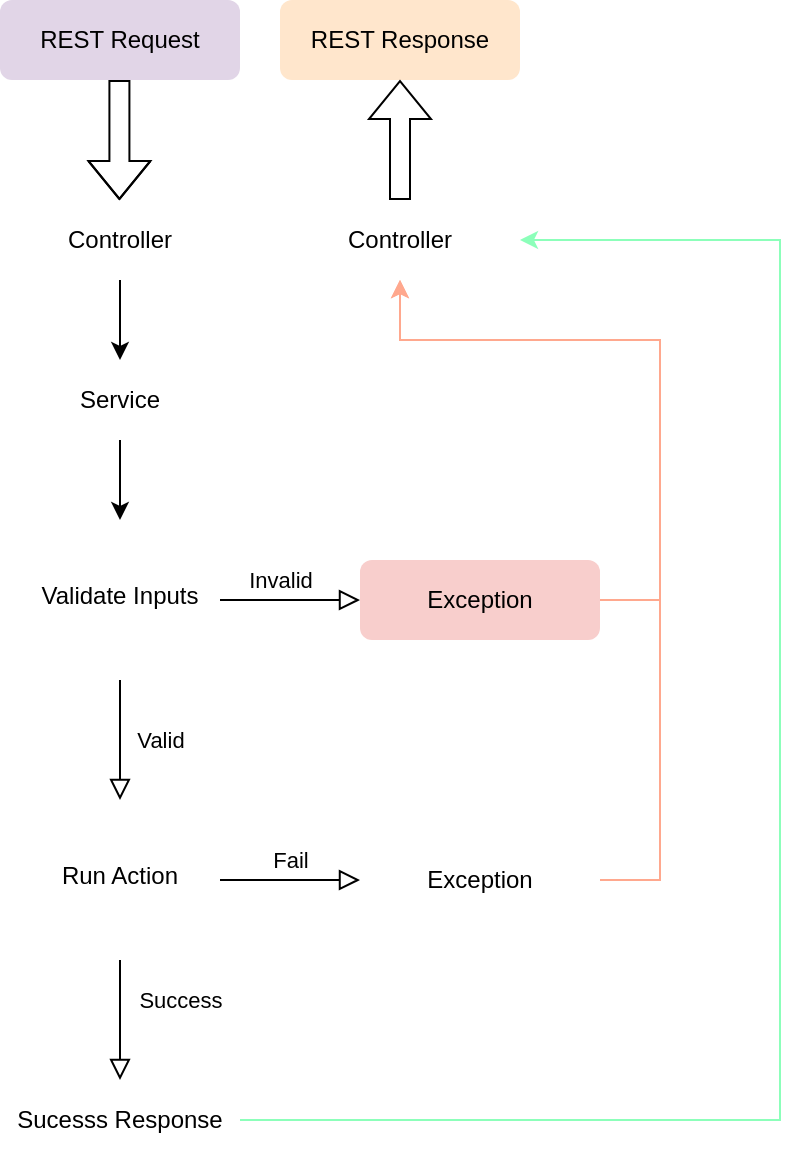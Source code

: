 <mxfile version="26.1.1">
  <diagram id="C5RBs43oDa-KdzZeNtuy" name="Page-1">
    <mxGraphModel dx="1688" dy="1880" grid="1" gridSize="10" guides="1" tooltips="1" connect="1" arrows="1" fold="1" page="1" pageScale="1" pageWidth="827" pageHeight="1169" math="0" shadow="0">
      <root>
        <mxCell id="WIyWlLk6GJQsqaUBKTNV-0" />
        <mxCell id="WIyWlLk6GJQsqaUBKTNV-1" parent="WIyWlLk6GJQsqaUBKTNV-0" />
        <mxCell id="WIyWlLk6GJQsqaUBKTNV-3" value="REST Request" style="rounded=1;whiteSpace=wrap;html=1;fontSize=12;glass=0;strokeWidth=1;shadow=0;fillColor=light-dark(#E1D5E7,#222222);strokeColor=none;fontColor=light-dark(#000000,#D7D7D9);" parent="WIyWlLk6GJQsqaUBKTNV-1" vertex="1">
          <mxGeometry x="100" y="-770" width="120" height="40" as="geometry" />
        </mxCell>
        <mxCell id="WIyWlLk6GJQsqaUBKTNV-4" value="Valid" style="rounded=0;html=1;jettySize=auto;orthogonalLoop=1;fontSize=11;endArrow=block;endFill=0;endSize=8;strokeWidth=1;shadow=0;labelBackgroundColor=none;edgeStyle=orthogonalEdgeStyle;fontColor=light-dark(#000000,#D7D7D9);" parent="WIyWlLk6GJQsqaUBKTNV-1" source="WIyWlLk6GJQsqaUBKTNV-6" target="WIyWlLk6GJQsqaUBKTNV-10" edge="1">
          <mxGeometry y="20" relative="1" as="geometry">
            <mxPoint as="offset" />
          </mxGeometry>
        </mxCell>
        <mxCell id="WIyWlLk6GJQsqaUBKTNV-5" value="Invalid" style="edgeStyle=orthogonalEdgeStyle;rounded=0;html=1;jettySize=auto;orthogonalLoop=1;fontSize=11;endArrow=block;endFill=0;endSize=8;strokeWidth=1;shadow=0;labelBackgroundColor=none;flowAnimation=0;fontColor=light-dark(#000000,#D7D7D9);" parent="WIyWlLk6GJQsqaUBKTNV-1" source="WIyWlLk6GJQsqaUBKTNV-6" target="WIyWlLk6GJQsqaUBKTNV-7" edge="1">
          <mxGeometry x="-0.143" y="10" relative="1" as="geometry">
            <mxPoint as="offset" />
          </mxGeometry>
        </mxCell>
        <mxCell id="WIyWlLk6GJQsqaUBKTNV-6" value="Validate Inputs" style="rhombus;whiteSpace=wrap;html=1;shadow=0;fontFamily=Helvetica;fontSize=12;align=center;strokeWidth=1;spacing=6;spacingTop=-4;strokeColor=none;fillColor=light-dark(#FFFFFF,#222222);fontColor=light-dark(#000000,#D7D7D9);" parent="WIyWlLk6GJQsqaUBKTNV-1" vertex="1">
          <mxGeometry x="110" y="-510" width="100" height="80" as="geometry" />
        </mxCell>
        <mxCell id="WIyWlLk6GJQsqaUBKTNV-7" value="Exception" style="rounded=1;whiteSpace=wrap;html=1;fontSize=12;glass=0;strokeWidth=1;shadow=0;fillColor=light-dark(#F8CECC,#3B1C18);strokeColor=none;fontColor=light-dark(#000000,#D7D7D9);" parent="WIyWlLk6GJQsqaUBKTNV-1" vertex="1">
          <mxGeometry x="280" y="-490" width="120" height="40" as="geometry" />
        </mxCell>
        <mxCell id="WIyWlLk6GJQsqaUBKTNV-8" value="Success" style="rounded=0;html=1;jettySize=auto;orthogonalLoop=1;fontSize=11;endArrow=block;endFill=0;endSize=8;strokeWidth=1;shadow=0;labelBackgroundColor=none;edgeStyle=orthogonalEdgeStyle;fontColor=light-dark(#000000,#D7D7D9);" parent="WIyWlLk6GJQsqaUBKTNV-1" source="WIyWlLk6GJQsqaUBKTNV-10" target="WIyWlLk6GJQsqaUBKTNV-11" edge="1">
          <mxGeometry x="-0.333" y="30" relative="1" as="geometry">
            <mxPoint as="offset" />
          </mxGeometry>
        </mxCell>
        <mxCell id="WIyWlLk6GJQsqaUBKTNV-9" value="Fail" style="edgeStyle=orthogonalEdgeStyle;rounded=0;html=1;jettySize=auto;orthogonalLoop=1;fontSize=11;endArrow=block;endFill=0;endSize=8;strokeWidth=1;shadow=0;labelBackgroundColor=none;fontColor=light-dark(#000000,#D7D7D9);" parent="WIyWlLk6GJQsqaUBKTNV-1" source="WIyWlLk6GJQsqaUBKTNV-10" target="WIyWlLk6GJQsqaUBKTNV-12" edge="1">
          <mxGeometry y="10" relative="1" as="geometry">
            <mxPoint as="offset" />
          </mxGeometry>
        </mxCell>
        <mxCell id="WIyWlLk6GJQsqaUBKTNV-10" value="Run Action" style="rhombus;whiteSpace=wrap;html=1;shadow=0;fontFamily=Helvetica;fontSize=12;align=center;strokeWidth=1;spacing=6;spacingTop=-4;strokeColor=none;fillColor=light-dark(#FFFFFF,#222222);fontColor=light-dark(#000000,#D7D7D9);" parent="WIyWlLk6GJQsqaUBKTNV-1" vertex="1">
          <mxGeometry x="110" y="-370" width="100" height="80" as="geometry" />
        </mxCell>
        <mxCell id="WIyWlLk6GJQsqaUBKTNV-11" value="Sucesss Response" style="rounded=1;whiteSpace=wrap;html=1;fontSize=12;glass=0;strokeWidth=1;shadow=0;fillColor=light-dark(#FFFFFF,#255230);strokeColor=none;fontColor=light-dark(#000000,#D7D7D9);" parent="WIyWlLk6GJQsqaUBKTNV-1" vertex="1">
          <mxGeometry x="100" y="-230" width="120" height="40" as="geometry" />
        </mxCell>
        <mxCell id="WIyWlLk6GJQsqaUBKTNV-12" value="Exception" style="rounded=1;whiteSpace=wrap;html=1;fontSize=12;glass=0;strokeWidth=1;shadow=0;fillColor=light-dark(#FFFFFF,#3B1C18);strokeColor=none;fontColor=light-dark(#000000,#D7D7D9);" parent="WIyWlLk6GJQsqaUBKTNV-1" vertex="1">
          <mxGeometry x="280" y="-350" width="120" height="40" as="geometry" />
        </mxCell>
        <mxCell id="CyKG06E42FLwpxowwxsm-4" value="Controller" style="rounded=1;whiteSpace=wrap;html=1;fontSize=12;glass=0;strokeWidth=1;shadow=0;strokeColor=none;fillColor=light-dark(#FFFFFF,#222222);fontColor=light-dark(#000000,#D7D7D9);" parent="WIyWlLk6GJQsqaUBKTNV-1" vertex="1">
          <mxGeometry x="100" y="-670" width="120" height="40" as="geometry" />
        </mxCell>
        <mxCell id="CyKG06E42FLwpxowwxsm-5" value="REST Response" style="rounded=1;whiteSpace=wrap;html=1;fillColor=light-dark(#FFE6CC,#222222);strokeColor=none;fontColor=light-dark(#000000,#D7D7D9);" parent="WIyWlLk6GJQsqaUBKTNV-1" vertex="1">
          <mxGeometry x="240" y="-770" width="120" height="40" as="geometry" />
        </mxCell>
        <mxCell id="CyKG06E42FLwpxowwxsm-7" value="" style="shape=flexArrow;endArrow=classic;html=1;rounded=0;fontColor=light-dark(#000000,#D7D7D9);" parent="WIyWlLk6GJQsqaUBKTNV-1" edge="1">
          <mxGeometry width="50" height="50" relative="1" as="geometry">
            <mxPoint x="159.71" y="-730" as="sourcePoint" />
            <mxPoint x="159.71" y="-670" as="targetPoint" />
            <Array as="points">
              <mxPoint x="159.71" y="-630" />
            </Array>
          </mxGeometry>
        </mxCell>
        <mxCell id="CyKG06E42FLwpxowwxsm-9" value="" style="shape=flexArrow;endArrow=classic;html=1;rounded=0;entryX=0.75;entryY=1;entryDx=0;entryDy=0;fontColor=light-dark(#000000,#D7D7D9);" parent="WIyWlLk6GJQsqaUBKTNV-1" edge="1">
          <mxGeometry width="50" height="50" relative="1" as="geometry">
            <mxPoint x="300" y="-670" as="sourcePoint" />
            <mxPoint x="300" y="-730" as="targetPoint" />
          </mxGeometry>
        </mxCell>
        <mxCell id="CyKG06E42FLwpxowwxsm-11" value="Service" style="rounded=1;whiteSpace=wrap;html=1;fontSize=12;glass=0;strokeWidth=1;shadow=0;strokeColor=none;fillColor=light-dark(#FFFFFF,#222222);fontColor=light-dark(#000000,#D7D7D9);" parent="WIyWlLk6GJQsqaUBKTNV-1" vertex="1">
          <mxGeometry x="100" y="-590" width="120" height="40" as="geometry" />
        </mxCell>
        <mxCell id="CyKG06E42FLwpxowwxsm-12" value="" style="endArrow=classic;html=1;rounded=0;entryX=0.5;entryY=0;entryDx=0;entryDy=0;exitX=0.5;exitY=1;exitDx=0;exitDy=0;fontColor=light-dark(#000000,#D7D7D9);labelBackgroundColor=none;" parent="WIyWlLk6GJQsqaUBKTNV-1" source="CyKG06E42FLwpxowwxsm-4" target="CyKG06E42FLwpxowwxsm-11" edge="1">
          <mxGeometry width="50" height="50" relative="1" as="geometry">
            <mxPoint x="200" y="-450" as="sourcePoint" />
            <mxPoint x="250" y="-500" as="targetPoint" />
          </mxGeometry>
        </mxCell>
        <mxCell id="CyKG06E42FLwpxowwxsm-13" value="" style="endArrow=classic;html=1;rounded=0;exitX=0.5;exitY=1;exitDx=0;exitDy=0;fontColor=light-dark(#000000,#D7D7D9);" parent="WIyWlLk6GJQsqaUBKTNV-1" source="CyKG06E42FLwpxowwxsm-11" target="WIyWlLk6GJQsqaUBKTNV-6" edge="1">
          <mxGeometry width="50" height="50" relative="1" as="geometry">
            <mxPoint x="200" y="-450" as="sourcePoint" />
            <mxPoint x="250" y="-500" as="targetPoint" />
          </mxGeometry>
        </mxCell>
        <mxCell id="CyKG06E42FLwpxowwxsm-14" value="Controller" style="rounded=1;whiteSpace=wrap;html=1;strokeColor=none;fillColor=light-dark(#FFFFFF,#222222);fontColor=light-dark(#000000,#D7D7D9);" parent="WIyWlLk6GJQsqaUBKTNV-1" vertex="1">
          <mxGeometry x="240" y="-670" width="120" height="40" as="geometry" />
        </mxCell>
        <mxCell id="CyKG06E42FLwpxowwxsm-15" value="" style="endArrow=classic;html=1;rounded=0;exitX=1;exitY=0.5;exitDx=0;exitDy=0;entryX=0.5;entryY=1;entryDx=0;entryDy=0;labelBackgroundColor=default;strokeColor=light-dark(#FFA88E,#3B1C18);" parent="WIyWlLk6GJQsqaUBKTNV-1" source="WIyWlLk6GJQsqaUBKTNV-7" target="CyKG06E42FLwpxowwxsm-14" edge="1">
          <mxGeometry width="50" height="50" relative="1" as="geometry">
            <mxPoint x="341" y="-490" as="sourcePoint" />
            <mxPoint x="283.48" y="-632.28" as="targetPoint" />
            <Array as="points">
              <mxPoint x="420" y="-470" />
              <mxPoint x="430" y="-470" />
              <mxPoint x="430" y="-600" />
              <mxPoint x="300" y="-600" />
            </Array>
          </mxGeometry>
        </mxCell>
        <mxCell id="CyKG06E42FLwpxowwxsm-16" value="" style="endArrow=classic;html=1;rounded=0;exitX=1;exitY=0.5;exitDx=0;exitDy=0;entryX=0.5;entryY=1;entryDx=0;entryDy=0;strokeColor=light-dark(#FFA88E,#3B1C18);" parent="WIyWlLk6GJQsqaUBKTNV-1" source="WIyWlLk6GJQsqaUBKTNV-12" target="CyKG06E42FLwpxowwxsm-14" edge="1">
          <mxGeometry width="50" height="50" relative="1" as="geometry">
            <mxPoint x="330" y="-350" as="sourcePoint" />
            <mxPoint x="290" y="-620" as="targetPoint" />
            <Array as="points">
              <mxPoint x="430" y="-330" />
              <mxPoint x="430" y="-380" />
              <mxPoint x="430" y="-600" />
              <mxPoint x="300" y="-600" />
            </Array>
          </mxGeometry>
        </mxCell>
        <mxCell id="CyKG06E42FLwpxowwxsm-17" value="" style="endArrow=classic;html=1;rounded=0;entryX=1;entryY=0.5;entryDx=0;entryDy=0;strokeColor=light-dark(#8CFFBA,#255230);" parent="WIyWlLk6GJQsqaUBKTNV-1" target="CyKG06E42FLwpxowwxsm-14" edge="1">
          <mxGeometry width="50" height="50" relative="1" as="geometry">
            <mxPoint x="220" y="-210" as="sourcePoint" />
            <mxPoint x="270" y="-260" as="targetPoint" />
            <Array as="points">
              <mxPoint x="490" y="-210" />
              <mxPoint x="490" y="-650" />
            </Array>
          </mxGeometry>
        </mxCell>
      </root>
    </mxGraphModel>
  </diagram>
</mxfile>
